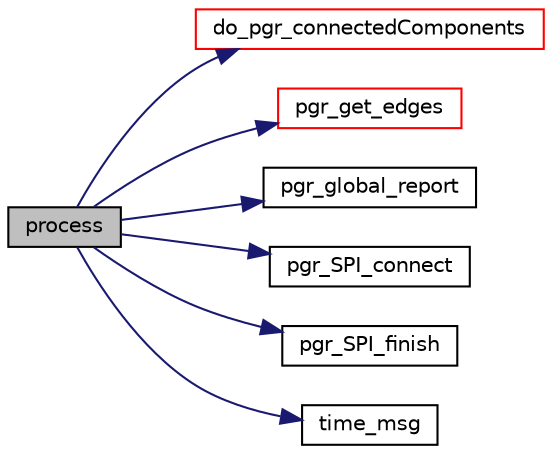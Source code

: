 digraph "process"
{
  edge [fontname="Helvetica",fontsize="10",labelfontname="Helvetica",labelfontsize="10"];
  node [fontname="Helvetica",fontsize="10",shape=record];
  rankdir="LR";
  Node37 [label="process",height=0.2,width=0.4,color="black", fillcolor="grey75", style="filled", fontcolor="black"];
  Node37 -> Node38 [color="midnightblue",fontsize="10",style="solid",fontname="Helvetica"];
  Node38 [label="do_pgr_connectedComponents",height=0.2,width=0.4,color="red", fillcolor="white", style="filled",URL="$connectedComponents__driver_8cpp.html#a4b23a520345aee0b7607e13a6aa037f2"];
  Node37 -> Node51 [color="midnightblue",fontsize="10",style="solid",fontname="Helvetica"];
  Node51 [label="pgr_get_edges",height=0.2,width=0.4,color="red", fillcolor="white", style="filled",URL="$edges__input_8c.html#af663e291b6bdfe777789be38b6bfcf76",tooltip="basic edge_sql "];
  Node37 -> Node67 [color="midnightblue",fontsize="10",style="solid",fontname="Helvetica"];
  Node67 [label="pgr_global_report",height=0.2,width=0.4,color="black", fillcolor="white", style="filled",URL="$e__report_8c.html#aa7833fe4baf65aa901e1129575e7deb2",tooltip="notice & error "];
  Node37 -> Node68 [color="midnightblue",fontsize="10",style="solid",fontname="Helvetica"];
  Node68 [label="pgr_SPI_connect",height=0.2,width=0.4,color="black", fillcolor="white", style="filled",URL="$postgres__connection_8c.html#aef5deb780b1cf78c56b1794ab826ac64"];
  Node37 -> Node69 [color="midnightblue",fontsize="10",style="solid",fontname="Helvetica"];
  Node69 [label="pgr_SPI_finish",height=0.2,width=0.4,color="black", fillcolor="white", style="filled",URL="$postgres__connection_8c.html#ae36e7862564b5e72c25c9e26ae8e355f"];
  Node37 -> Node66 [color="midnightblue",fontsize="10",style="solid",fontname="Helvetica"];
  Node66 [label="time_msg",height=0.2,width=0.4,color="black", fillcolor="white", style="filled",URL="$time__msg_8c.html#a989d9723eb6d9be4cbf1214136286dbe"];
}
